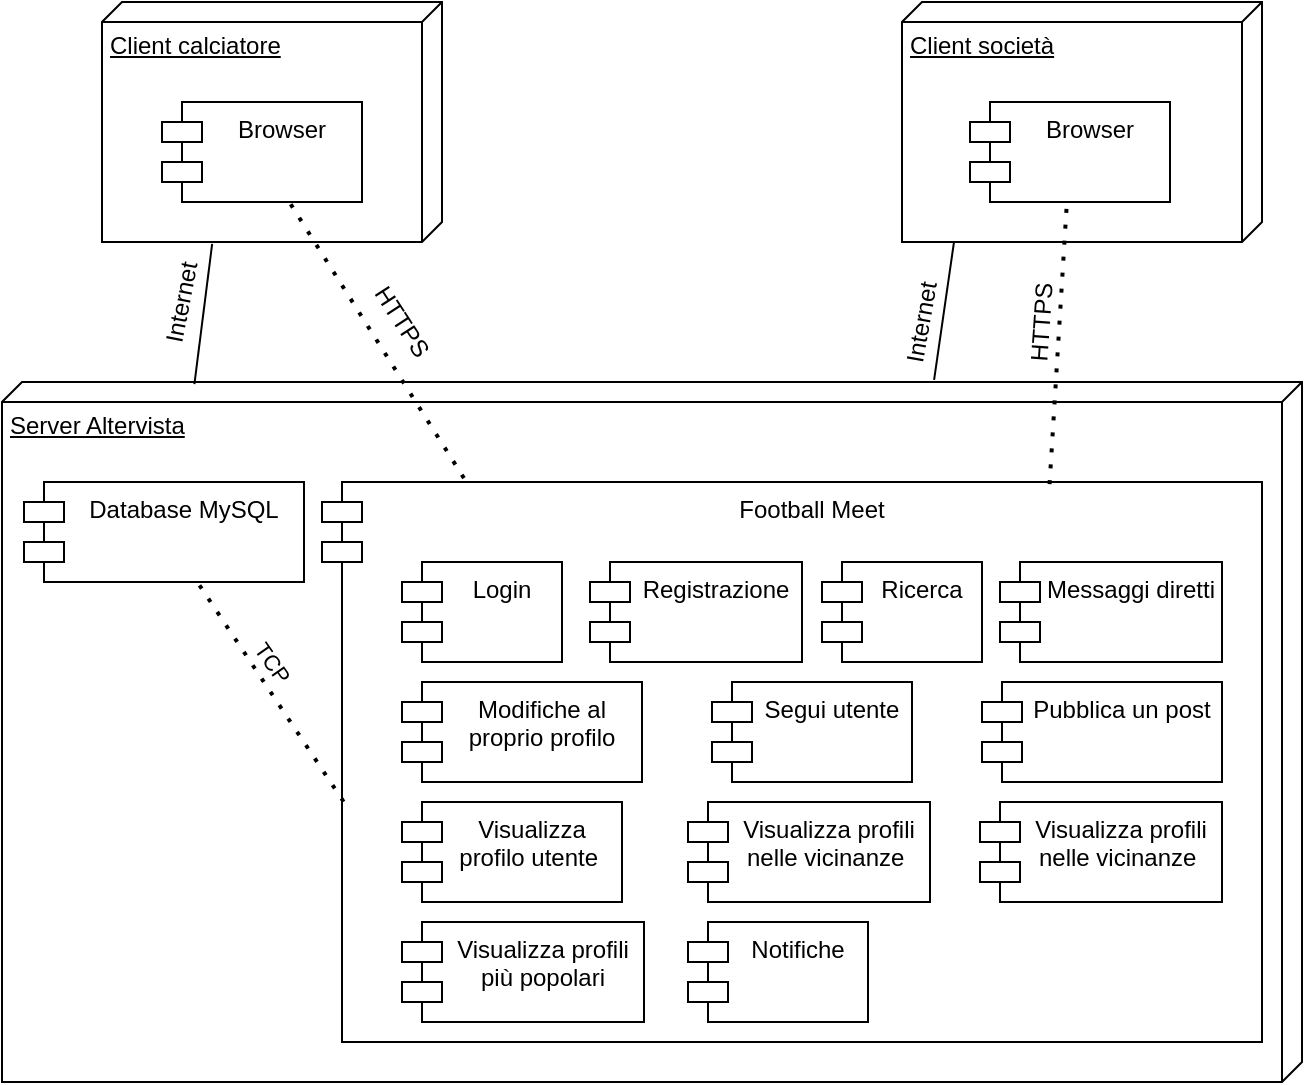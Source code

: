 <mxfile version="14.7.1" type="device"><diagram id="QdHzA4sYstjjpu7ID5xI" name="Page-1"><mxGraphModel dx="1662" dy="737" grid="1" gridSize="10" guides="1" tooltips="1" connect="1" arrows="1" fold="1" page="1" pageScale="1" pageWidth="827" pageHeight="1169" math="0" shadow="0"><root><mxCell id="0"/><mxCell id="1" parent="0"/><mxCell id="ZR32IrMTxiWZTz9h5YVz-27" value="" style="group" vertex="1" connectable="0" parent="1"><mxGeometry x="530" y="40" width="180" height="120" as="geometry"/></mxCell><mxCell id="ZR32IrMTxiWZTz9h5YVz-25" value="Client società" style="verticalAlign=top;align=left;spacingTop=8;spacingLeft=2;spacingRight=12;shape=cube;size=10;direction=south;fontStyle=4;html=1;" vertex="1" parent="ZR32IrMTxiWZTz9h5YVz-27"><mxGeometry width="180" height="120" as="geometry"/></mxCell><mxCell id="ZR32IrMTxiWZTz9h5YVz-6" value="Browser" style="shape=module;align=left;spacingLeft=20;align=center;verticalAlign=top;" vertex="1" parent="ZR32IrMTxiWZTz9h5YVz-27"><mxGeometry x="34" y="50" width="100" height="50" as="geometry"/></mxCell><mxCell id="ZR32IrMTxiWZTz9h5YVz-28" value="" style="group" vertex="1" connectable="0" parent="1"><mxGeometry x="130" y="40" width="170" height="120" as="geometry"/></mxCell><mxCell id="ZR32IrMTxiWZTz9h5YVz-24" value="Client calciatore" style="verticalAlign=top;align=left;spacingTop=8;spacingLeft=2;spacingRight=12;shape=cube;size=10;direction=south;fontStyle=4;html=1;" vertex="1" parent="ZR32IrMTxiWZTz9h5YVz-28"><mxGeometry width="170" height="120" as="geometry"/></mxCell><mxCell id="ZR32IrMTxiWZTz9h5YVz-3" value="Browser" style="shape=module;align=left;spacingLeft=20;align=center;verticalAlign=top;" vertex="1" parent="ZR32IrMTxiWZTz9h5YVz-28"><mxGeometry x="30" y="50" width="100" height="50" as="geometry"/></mxCell><mxCell id="ZR32IrMTxiWZTz9h5YVz-30" value="" style="group" vertex="1" connectable="0" parent="1"><mxGeometry x="80" y="230" width="650" height="350" as="geometry"/></mxCell><mxCell id="ZR32IrMTxiWZTz9h5YVz-29" value="Server Altervista" style="verticalAlign=top;align=left;spacingTop=8;spacingLeft=2;spacingRight=12;shape=cube;size=10;direction=south;fontStyle=4;html=1;" vertex="1" parent="ZR32IrMTxiWZTz9h5YVz-30"><mxGeometry width="650" height="350" as="geometry"/></mxCell><mxCell id="ZR32IrMTxiWZTz9h5YVz-10" value="Database MySQL" style="shape=module;align=left;spacingLeft=20;align=center;verticalAlign=top;" vertex="1" parent="ZR32IrMTxiWZTz9h5YVz-30"><mxGeometry x="11" y="50" width="140" height="50" as="geometry"/></mxCell><mxCell id="ZR32IrMTxiWZTz9h5YVz-11" value="Football Meet" style="shape=module;align=left;spacingLeft=20;align=center;verticalAlign=top;" vertex="1" parent="ZR32IrMTxiWZTz9h5YVz-30"><mxGeometry x="160" y="50" width="470" height="280" as="geometry"/></mxCell><mxCell id="ZR32IrMTxiWZTz9h5YVz-12" value="Login" style="shape=module;align=left;spacingLeft=20;align=center;verticalAlign=top;" vertex="1" parent="ZR32IrMTxiWZTz9h5YVz-30"><mxGeometry x="200" y="90" width="80" height="50" as="geometry"/></mxCell><mxCell id="ZR32IrMTxiWZTz9h5YVz-13" value="Registrazione" style="shape=module;align=left;spacingLeft=20;align=center;verticalAlign=top;" vertex="1" parent="ZR32IrMTxiWZTz9h5YVz-30"><mxGeometry x="294" y="90" width="106" height="50" as="geometry"/></mxCell><mxCell id="ZR32IrMTxiWZTz9h5YVz-14" value="Ricerca" style="shape=module;align=left;spacingLeft=20;align=center;verticalAlign=top;" vertex="1" parent="ZR32IrMTxiWZTz9h5YVz-30"><mxGeometry x="410" y="90" width="80" height="50" as="geometry"/></mxCell><mxCell id="ZR32IrMTxiWZTz9h5YVz-15" value="Messaggi diretti" style="shape=module;align=left;spacingLeft=20;align=center;verticalAlign=top;" vertex="1" parent="ZR32IrMTxiWZTz9h5YVz-30"><mxGeometry x="499" y="90" width="111" height="50" as="geometry"/></mxCell><mxCell id="ZR32IrMTxiWZTz9h5YVz-16" value="Modifiche al &#10;proprio profilo" style="shape=module;align=left;spacingLeft=20;align=center;verticalAlign=top;" vertex="1" parent="ZR32IrMTxiWZTz9h5YVz-30"><mxGeometry x="200" y="150" width="120" height="50" as="geometry"/></mxCell><mxCell id="ZR32IrMTxiWZTz9h5YVz-17" value="Segui utente" style="shape=module;align=left;spacingLeft=20;align=center;verticalAlign=top;" vertex="1" parent="ZR32IrMTxiWZTz9h5YVz-30"><mxGeometry x="355" y="150" width="100" height="50" as="geometry"/></mxCell><mxCell id="ZR32IrMTxiWZTz9h5YVz-18" value="Pubblica un post" style="shape=module;align=left;spacingLeft=20;align=center;verticalAlign=top;" vertex="1" parent="ZR32IrMTxiWZTz9h5YVz-30"><mxGeometry x="490" y="150" width="120" height="50" as="geometry"/></mxCell><mxCell id="ZR32IrMTxiWZTz9h5YVz-19" value="Visualizza &#10;profilo utente " style="shape=module;align=left;spacingLeft=20;align=center;verticalAlign=top;" vertex="1" parent="ZR32IrMTxiWZTz9h5YVz-30"><mxGeometry x="200" y="210" width="110" height="50" as="geometry"/></mxCell><mxCell id="ZR32IrMTxiWZTz9h5YVz-20" value="Visualizza profili &#10;nelle vicinanze " style="shape=module;align=left;spacingLeft=20;align=center;verticalAlign=top;" vertex="1" parent="ZR32IrMTxiWZTz9h5YVz-30"><mxGeometry x="343" y="210" width="121" height="50" as="geometry"/></mxCell><mxCell id="ZR32IrMTxiWZTz9h5YVz-21" value="Visualizza profili &#10;nelle vicinanze " style="shape=module;align=left;spacingLeft=20;align=center;verticalAlign=top;" vertex="1" parent="ZR32IrMTxiWZTz9h5YVz-30"><mxGeometry x="489" y="210" width="121" height="50" as="geometry"/></mxCell><mxCell id="ZR32IrMTxiWZTz9h5YVz-22" value="Visualizza profili &#10;più popolari" style="shape=module;align=left;spacingLeft=20;align=center;verticalAlign=top;" vertex="1" parent="ZR32IrMTxiWZTz9h5YVz-30"><mxGeometry x="200" y="270" width="121" height="50" as="geometry"/></mxCell><mxCell id="ZR32IrMTxiWZTz9h5YVz-23" value="Notifiche" style="shape=module;align=left;spacingLeft=20;align=center;verticalAlign=top;" vertex="1" parent="ZR32IrMTxiWZTz9h5YVz-30"><mxGeometry x="343" y="270" width="90" height="50" as="geometry"/></mxCell><mxCell id="ZR32IrMTxiWZTz9h5YVz-36" value="" style="endArrow=none;dashed=1;html=1;dashPattern=1 3;strokeWidth=2;exitX=0.023;exitY=0.571;exitDx=0;exitDy=0;exitPerimeter=0;" edge="1" parent="ZR32IrMTxiWZTz9h5YVz-30" source="ZR32IrMTxiWZTz9h5YVz-11" target="ZR32IrMTxiWZTz9h5YVz-10"><mxGeometry width="50" height="50" relative="1" as="geometry"><mxPoint x="157.97" y="259.04" as="sourcePoint"/><mxPoint x="61" y="110" as="targetPoint"/></mxGeometry></mxCell><mxCell id="ZR32IrMTxiWZTz9h5YVz-42" value="TCP" style="edgeLabel;html=1;align=center;verticalAlign=middle;resizable=0;points=[];rotation=55;" vertex="1" connectable="0" parent="ZR32IrMTxiWZTz9h5YVz-36"><mxGeometry x="0.043" y="-3" relative="1" as="geometry"><mxPoint y="-11" as="offset"/></mxGeometry></mxCell><mxCell id="ZR32IrMTxiWZTz9h5YVz-32" value="" style="endArrow=none;html=1;exitX=-0.003;exitY=0.283;exitDx=0;exitDy=0;exitPerimeter=0;" edge="1" parent="1" source="ZR32IrMTxiWZTz9h5YVz-29"><mxGeometry width="50" height="50" relative="1" as="geometry"><mxPoint x="460" y="360" as="sourcePoint"/><mxPoint x="556" y="160" as="targetPoint"/></mxGeometry></mxCell><mxCell id="ZR32IrMTxiWZTz9h5YVz-33" value="" style="endArrow=none;dashed=1;html=1;dashPattern=1 3;strokeWidth=2;exitX=0.774;exitY=0.004;exitDx=0;exitDy=0;exitPerimeter=0;" edge="1" parent="1" source="ZR32IrMTxiWZTz9h5YVz-11" target="ZR32IrMTxiWZTz9h5YVz-6"><mxGeometry width="50" height="50" relative="1" as="geometry"><mxPoint x="460" y="360" as="sourcePoint"/><mxPoint x="510" y="310" as="targetPoint"/></mxGeometry></mxCell><mxCell id="ZR32IrMTxiWZTz9h5YVz-34" value="" style="endArrow=none;dashed=1;html=1;dashPattern=1 3;strokeWidth=2;exitX=0.151;exitY=-0.007;exitDx=0;exitDy=0;exitPerimeter=0;entryX=0.63;entryY=0.98;entryDx=0;entryDy=0;entryPerimeter=0;" edge="1" parent="1" source="ZR32IrMTxiWZTz9h5YVz-11" target="ZR32IrMTxiWZTz9h5YVz-3"><mxGeometry width="50" height="50" relative="1" as="geometry"><mxPoint x="280.0" y="281.12" as="sourcePoint"/><mxPoint x="281.047" y="130" as="targetPoint"/></mxGeometry></mxCell><mxCell id="ZR32IrMTxiWZTz9h5YVz-35" value="" style="endArrow=none;html=1;entryX=1.008;entryY=0.676;entryDx=0;entryDy=0;entryPerimeter=0;exitX=0.003;exitY=0.852;exitDx=0;exitDy=0;exitPerimeter=0;" edge="1" parent="1" source="ZR32IrMTxiWZTz9h5YVz-29" target="ZR32IrMTxiWZTz9h5YVz-24"><mxGeometry width="50" height="50" relative="1" as="geometry"><mxPoint x="460" y="360" as="sourcePoint"/><mxPoint x="510" y="310" as="targetPoint"/></mxGeometry></mxCell><mxCell id="ZR32IrMTxiWZTz9h5YVz-38" value="HTTPS" style="text;html=1;strokeColor=none;fillColor=none;align=center;verticalAlign=middle;whiteSpace=wrap;rounded=0;rotation=57;" vertex="1" parent="1"><mxGeometry x="260" y="190" width="40" height="20" as="geometry"/></mxCell><mxCell id="ZR32IrMTxiWZTz9h5YVz-39" value="HTTPS" style="text;html=1;strokeColor=none;fillColor=none;align=center;verticalAlign=middle;whiteSpace=wrap;rounded=0;rotation=-86;" vertex="1" parent="1"><mxGeometry x="580" y="190" width="40" height="20" as="geometry"/></mxCell><mxCell id="ZR32IrMTxiWZTz9h5YVz-40" value="Internet" style="text;html=1;strokeColor=none;fillColor=none;align=center;verticalAlign=middle;whiteSpace=wrap;rounded=0;rotation=-79;" vertex="1" parent="1"><mxGeometry x="150" y="180" width="40" height="20" as="geometry"/></mxCell><mxCell id="ZR32IrMTxiWZTz9h5YVz-41" value="Internet" style="text;html=1;strokeColor=none;fillColor=none;align=center;verticalAlign=middle;whiteSpace=wrap;rounded=0;rotation=-80;" vertex="1" parent="1"><mxGeometry x="520" y="190" width="40" height="20" as="geometry"/></mxCell></root></mxGraphModel></diagram></mxfile>